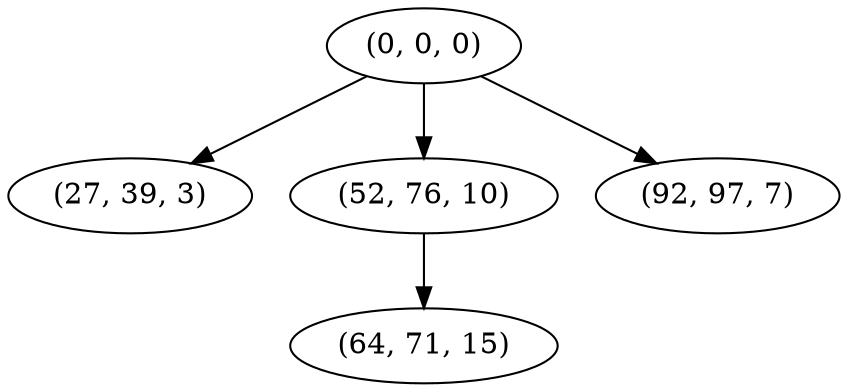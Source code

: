 digraph tree {
    "(0, 0, 0)";
    "(27, 39, 3)";
    "(52, 76, 10)";
    "(64, 71, 15)";
    "(92, 97, 7)";
    "(0, 0, 0)" -> "(27, 39, 3)";
    "(0, 0, 0)" -> "(52, 76, 10)";
    "(0, 0, 0)" -> "(92, 97, 7)";
    "(52, 76, 10)" -> "(64, 71, 15)";
}
